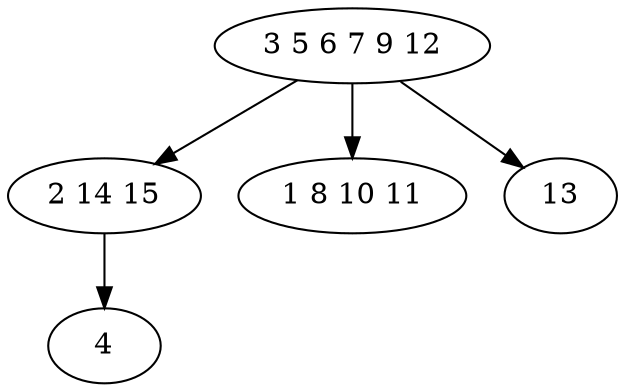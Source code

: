 digraph true_tree {
	"0" -> "1"
	"0" -> "2"
	"1" -> "3"
	"0" -> "4"
	"0" [label="3 5 6 7 9 12"];
	"1" [label="2 14 15"];
	"2" [label="1 8 10 11"];
	"3" [label="4"];
	"4" [label="13"];
}
